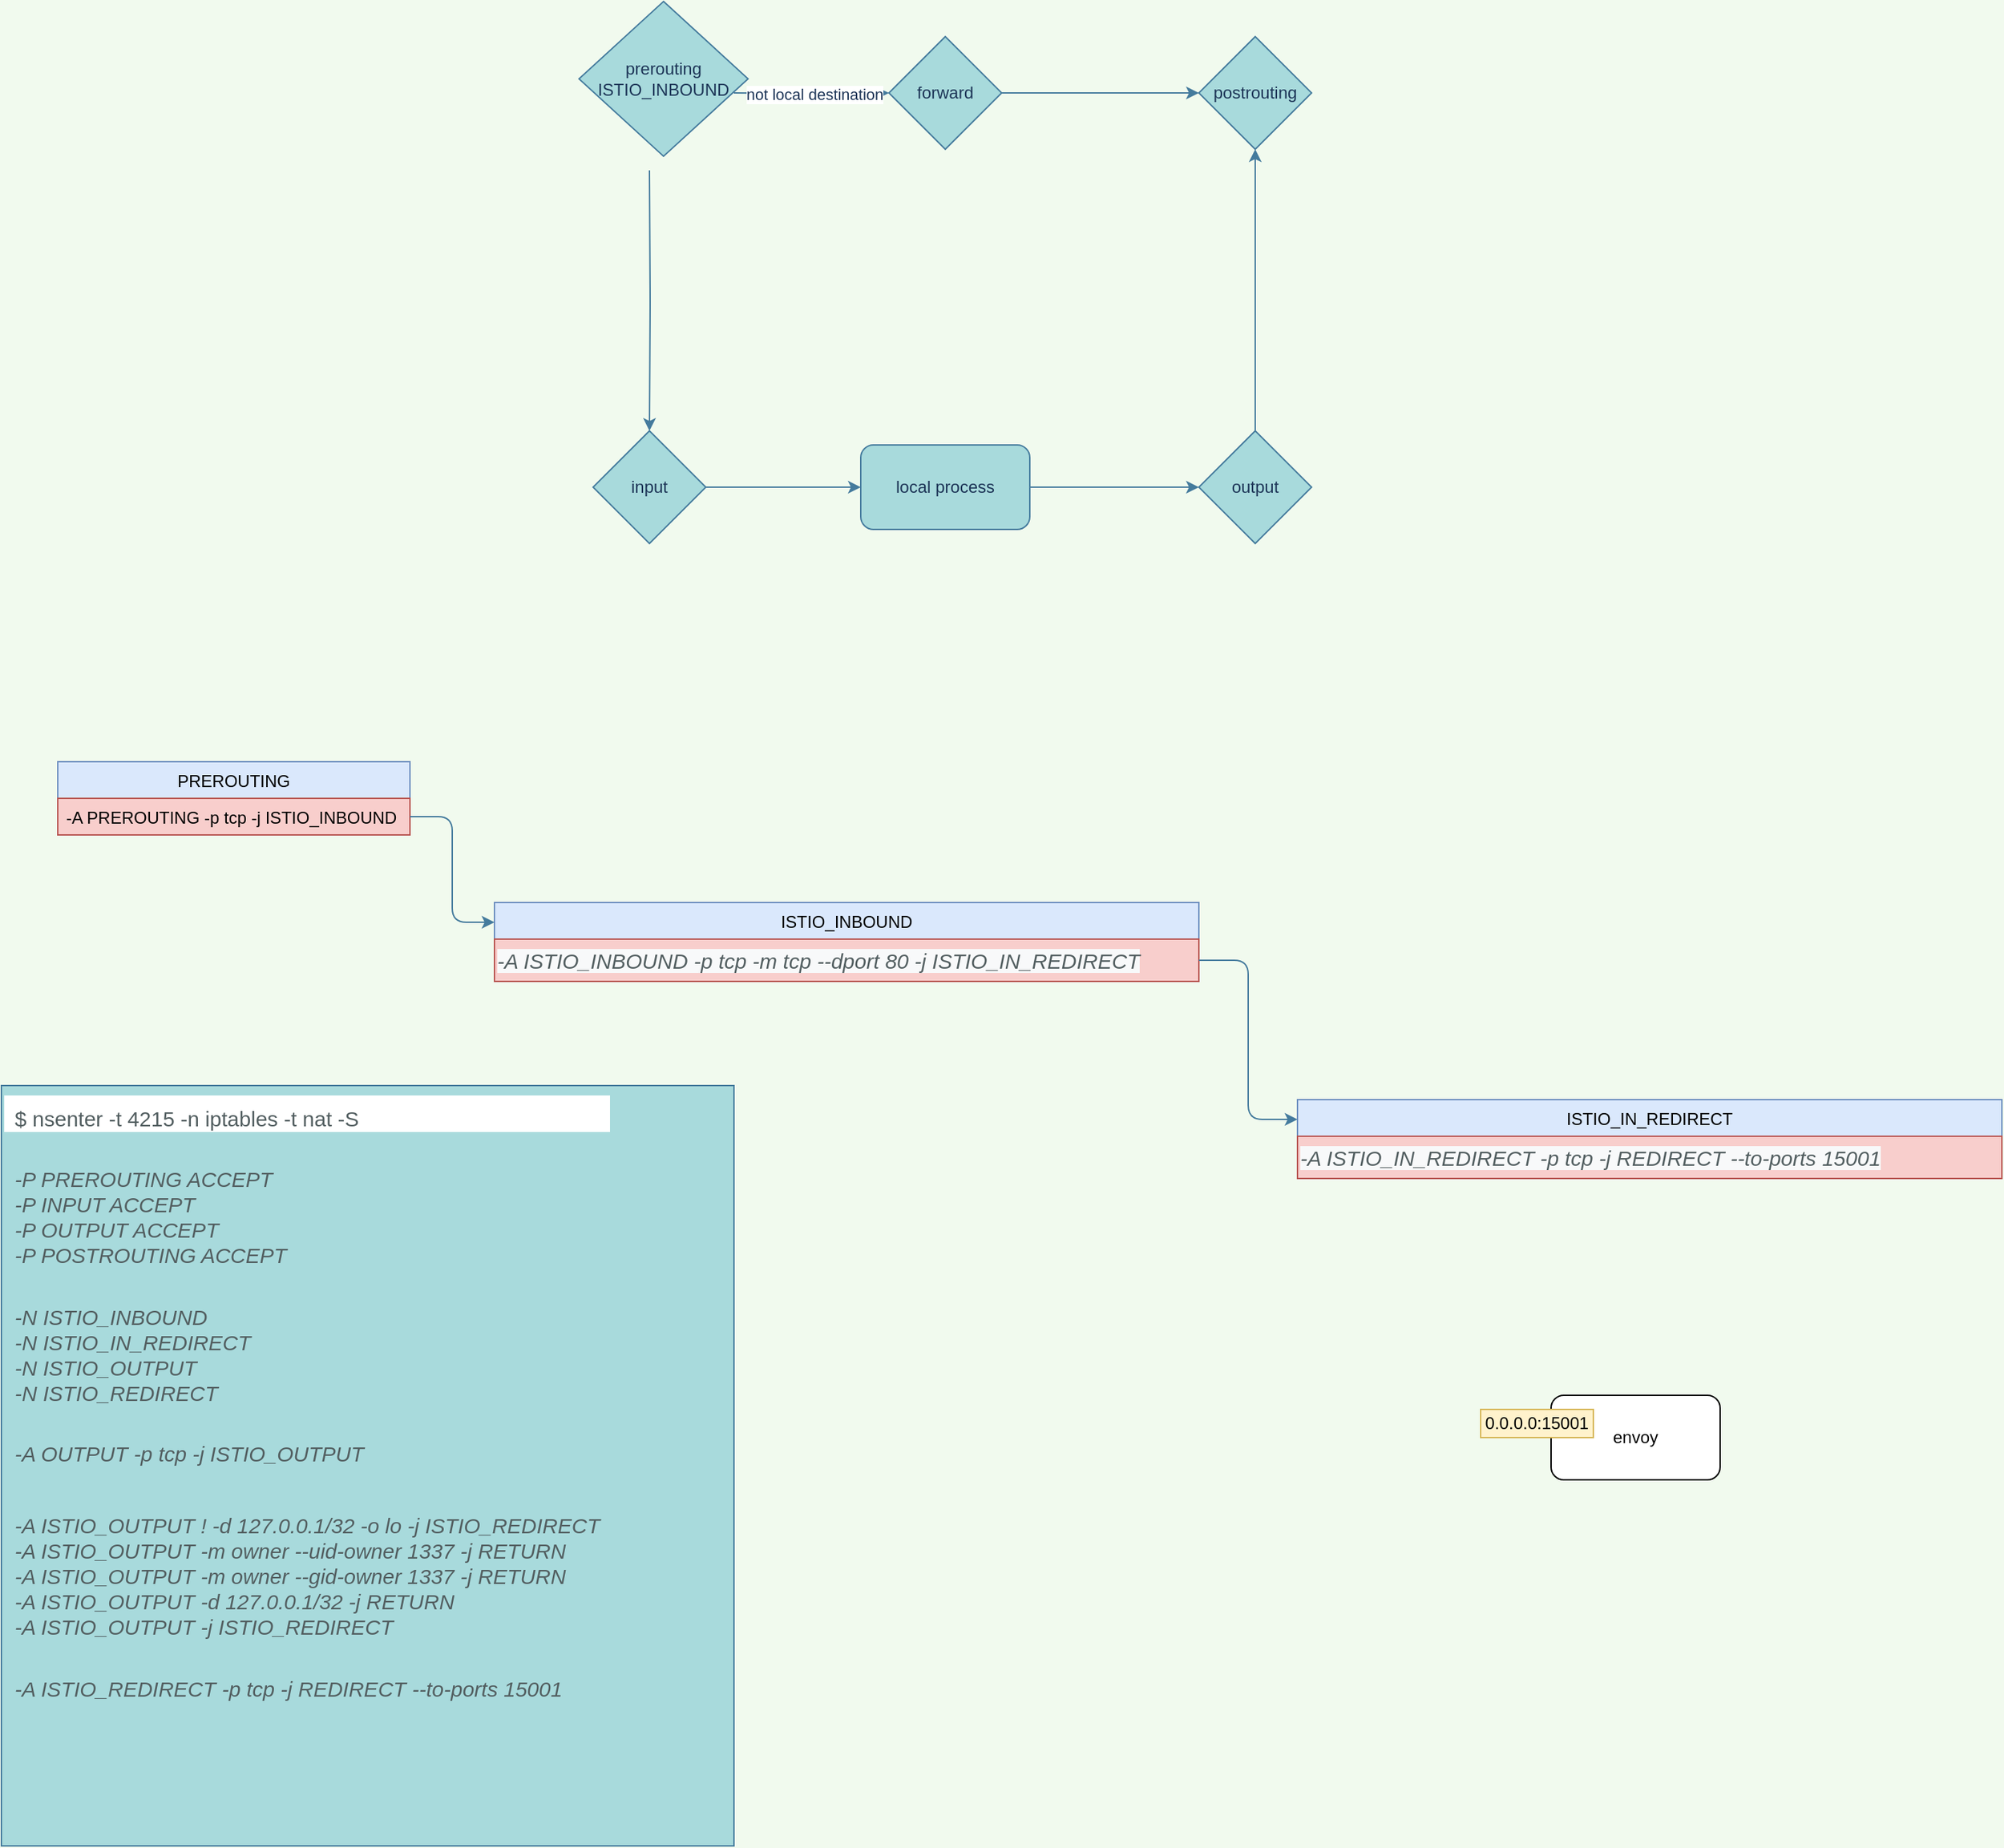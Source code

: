 <mxfile version="14.3.1" type="github">
  <diagram id="zq7h7F32NdjRwVXWEW0O" name="Page-1">
    <mxGraphModel dx="782" dy="1541" grid="1" gridSize="10" guides="1" tooltips="1" connect="1" arrows="1" fold="1" page="1" pageScale="1" pageWidth="850" pageHeight="1100" background="#F1FAEE" math="0" shadow="0">
      <root>
        <mxCell id="0" />
        <mxCell id="1" parent="0" />
        <mxCell id="S3gwO5U7PfDeGXOOmlJb-1" value="&lt;div class=&quot;command&quot; style=&quot;box-sizing: border-box ; margin: 0px ; padding: 0.5em 0.5em 0px ; border: 0px ; font-style: normal ; font-weight: 400 ; font-stretch: inherit ; line-height: inherit ; vertical-align: baseline ; color: rgb(83 , 95 , 97) ; letter-spacing: normal ; text-align: left ; text-indent: 0px ; text-transform: none ; word-spacing: 0px ; background-color: rgb(255 , 255 , 255) ; font-size: 15px&quot;&gt;&lt;font style=&quot;font-size: 15px&quot;&gt;$ nsenter -t 4215 -n iptables -t nat -S&lt;br&gt;&lt;/font&gt;&lt;/div&gt;&lt;div class=&quot;output&quot; style=&quot;box-sizing: border-box ; margin: 0px ; padding: 0px 0.5em 0.5em ; border: 0px ; font-style: italic ; font-weight: 400 ; font-stretch: inherit ; line-height: inherit ; vertical-align: baseline ; color: rgb(83 , 95 , 97) ; float: left ; clear: left ; min-width: 100% ; letter-spacing: normal ; text-align: left ; text-indent: 0px ; text-transform: none ; word-spacing: 0px ; font-size: 15px&quot;&gt;&lt;font style=&quot;font-size: 15px&quot;&gt;&lt;br&gt;&lt;/font&gt;&lt;/div&gt;&lt;div class=&quot;output&quot; style=&quot;box-sizing: border-box ; margin: 0px ; padding: 0px 0.5em 0.5em ; border: 0px ; font-style: italic ; font-weight: 400 ; font-stretch: inherit ; line-height: inherit ; vertical-align: baseline ; color: rgb(83 , 95 , 97) ; float: left ; clear: left ; min-width: 100% ; letter-spacing: normal ; text-align: left ; text-indent: 0px ; text-transform: none ; word-spacing: 0px ; font-size: 15px&quot;&gt;&lt;font style=&quot;font-size: 15px&quot;&gt;-P PREROUTING ACCEPT&lt;br&gt;-P INPUT ACCEPT&lt;br&gt;-P OUTPUT ACCEPT&lt;br&gt;-P POSTROUTING ACCEPT&lt;br&gt;&lt;br&gt;&lt;/font&gt;&lt;/div&gt;&lt;div class=&quot;output&quot; style=&quot;box-sizing: border-box ; margin: 0px ; padding: 0px 0.5em 0.5em ; border: 0px ; font-style: italic ; font-weight: 400 ; font-stretch: inherit ; line-height: inherit ; vertical-align: baseline ; color: rgb(83 , 95 , 97) ; float: left ; clear: left ; min-width: 100% ; letter-spacing: normal ; text-align: left ; text-indent: 0px ; text-transform: none ; word-spacing: 0px ; font-size: 15px&quot;&gt;&lt;font style=&quot;font-size: 15px&quot;&gt;-N ISTIO_INBOUND&lt;br&gt;-N ISTIO_IN_REDIRECT&lt;br&gt;-N ISTIO_OUTPUT&lt;br&gt;-N ISTIO_REDIRECT&lt;br&gt;&lt;br&gt;&lt;/font&gt;&lt;/div&gt;&lt;div class=&quot;output&quot; style=&quot;box-sizing: border-box ; margin: 0px ; padding: 0px 0.5em 0.5em ; border: 0px ; font-style: italic ; font-weight: 400 ; font-stretch: inherit ; line-height: inherit ; vertical-align: baseline ; color: rgb(83 , 95 , 97) ; float: left ; clear: left ; min-width: 100% ; letter-spacing: normal ; text-align: left ; text-indent: 0px ; text-transform: none ; word-spacing: 0px ; font-size: 15px&quot;&gt;&lt;font style=&quot;font-size: 15px&quot;&gt;-A OUTPUT -p tcp -j ISTIO_OUTPUT&lt;/font&gt;&lt;/div&gt;&lt;div class=&quot;output&quot; style=&quot;box-sizing: border-box ; margin: 0px ; padding: 0px 0.5em 0.5em ; border: 0px ; font-style: italic ; font-weight: 400 ; font-stretch: inherit ; line-height: inherit ; vertical-align: baseline ; color: rgb(83 , 95 , 97) ; float: left ; clear: left ; min-width: 100% ; letter-spacing: normal ; text-align: left ; text-indent: 0px ; text-transform: none ; word-spacing: 0px ; font-size: 15px&quot;&gt;&lt;font style=&quot;font-size: 15px&quot;&gt;&lt;br&gt;&lt;/font&gt;&lt;/div&gt;&lt;div class=&quot;output&quot; style=&quot;box-sizing: border-box ; margin: 0px ; padding: 0px 0.5em 0.5em ; border: 0px ; font-style: italic ; font-weight: 400 ; font-stretch: inherit ; line-height: inherit ; vertical-align: baseline ; color: rgb(83 , 95 , 97) ; float: left ; clear: left ; min-width: 100% ; letter-spacing: normal ; text-align: left ; text-indent: 0px ; text-transform: none ; word-spacing: 0px ; font-size: 15px&quot;&gt;&lt;font style=&quot;font-size: 15px&quot;&gt;-A ISTIO_OUTPUT ! -d 127.0.0.1/32 -o lo -j ISTIO_REDIRECT&lt;br&gt;-A ISTIO_OUTPUT -m owner --uid-owner 1337 -j RETURN&lt;br&gt;-A ISTIO_OUTPUT -m owner --gid-owner 1337 -j RETURN&lt;br&gt;-A ISTIO_OUTPUT -d 127.0.0.1/32 -j RETURN&lt;br&gt;-A ISTIO_OUTPUT -j ISTIO_REDIRECT&lt;br&gt;&lt;br&gt;&lt;/font&gt;&lt;/div&gt;&lt;div class=&quot;output&quot; style=&quot;box-sizing: border-box ; margin: 0px ; padding: 0px 0.5em 0.5em ; border: 0px ; font-style: italic ; font-weight: 400 ; font-stretch: inherit ; line-height: inherit ; vertical-align: baseline ; color: rgb(83 , 95 , 97) ; float: left ; clear: left ; min-width: 100% ; letter-spacing: normal ; text-align: left ; text-indent: 0px ; text-transform: none ; word-spacing: 0px ; font-size: 15px&quot;&gt;&lt;font style=&quot;font-size: 15px&quot;&gt;-A ISTIO_REDIRECT -p tcp -j REDIRECT --to-ports 15001&lt;/font&gt;&lt;/div&gt;" style="text;whiteSpace=wrap;html=1;fillColor=#A8DADC;strokeColor=#457B9D;fontColor=#1D3557;" parent="1" vertex="1">
          <mxGeometry x="280" y="240" width="520" height="540" as="geometry" />
        </mxCell>
        <mxCell id="S3gwO5U7PfDeGXOOmlJb-12" style="edgeStyle=orthogonalEdgeStyle;curved=0;rounded=1;sketch=0;orthogonalLoop=1;jettySize=auto;html=1;strokeColor=#457B9D;fillColor=#A8DADC;fontColor=#1D3557;entryX=0;entryY=0.5;entryDx=0;entryDy=0;" parent="1" source="S3gwO5U7PfDeGXOOmlJb-23" target="S3gwO5U7PfDeGXOOmlJb-19" edge="1">
          <mxGeometry relative="1" as="geometry">
            <mxPoint x="1080" y="-315" as="targetPoint" />
          </mxGeometry>
        </mxCell>
        <mxCell id="S3gwO5U7PfDeGXOOmlJb-22" style="edgeStyle=orthogonalEdgeStyle;curved=0;rounded=1;sketch=0;orthogonalLoop=1;jettySize=auto;html=1;strokeColor=#457B9D;fillColor=#A8DADC;fontColor=#1D3557;" parent="1" target="S3gwO5U7PfDeGXOOmlJb-20" edge="1">
          <mxGeometry relative="1" as="geometry">
            <mxPoint x="740" y="-410" as="sourcePoint" />
          </mxGeometry>
        </mxCell>
        <mxCell id="S3gwO5U7PfDeGXOOmlJb-11" value="prerouting&lt;br&gt;ISTIO_INBOUND" style="rhombus;whiteSpace=wrap;html=1;rounded=0;sketch=0;strokeColor=#457B9D;fillColor=#A8DADC;fontColor=#1D3557;" parent="1" vertex="1">
          <mxGeometry x="690" y="-530" width="120" height="110" as="geometry" />
        </mxCell>
        <mxCell id="S3gwO5U7PfDeGXOOmlJb-16" style="edgeStyle=orthogonalEdgeStyle;curved=0;rounded=1;sketch=0;orthogonalLoop=1;jettySize=auto;html=1;entryX=0;entryY=0.5;entryDx=0;entryDy=0;strokeColor=#457B9D;fillColor=#A8DADC;fontColor=#1D3557;" parent="1" source="S3gwO5U7PfDeGXOOmlJb-13" target="S3gwO5U7PfDeGXOOmlJb-15" edge="1">
          <mxGeometry relative="1" as="geometry" />
        </mxCell>
        <mxCell id="S3gwO5U7PfDeGXOOmlJb-13" value="local process" style="rounded=1;whiteSpace=wrap;html=1;sketch=0;strokeColor=#457B9D;fillColor=#A8DADC;fontColor=#1D3557;" parent="1" vertex="1">
          <mxGeometry x="890" y="-215" width="120" height="60" as="geometry" />
        </mxCell>
        <mxCell id="S3gwO5U7PfDeGXOOmlJb-26" style="edgeStyle=orthogonalEdgeStyle;curved=0;rounded=1;sketch=0;orthogonalLoop=1;jettySize=auto;html=1;entryX=0.5;entryY=1;entryDx=0;entryDy=0;strokeColor=#457B9D;fillColor=#A8DADC;fontColor=#1D3557;" parent="1" source="S3gwO5U7PfDeGXOOmlJb-15" target="S3gwO5U7PfDeGXOOmlJb-19" edge="1">
          <mxGeometry relative="1" as="geometry" />
        </mxCell>
        <mxCell id="S3gwO5U7PfDeGXOOmlJb-15" value="output" style="rhombus;whiteSpace=wrap;html=1;rounded=0;sketch=0;strokeColor=#457B9D;fillColor=#A8DADC;fontColor=#1D3557;" parent="1" vertex="1">
          <mxGeometry x="1130" y="-225" width="80" height="80" as="geometry" />
        </mxCell>
        <mxCell id="S3gwO5U7PfDeGXOOmlJb-19" value="postrouting" style="rhombus;whiteSpace=wrap;html=1;rounded=0;sketch=0;strokeColor=#457B9D;fillColor=#A8DADC;fontColor=#1D3557;" parent="1" vertex="1">
          <mxGeometry x="1130" y="-505" width="80" height="80" as="geometry" />
        </mxCell>
        <mxCell id="S3gwO5U7PfDeGXOOmlJb-27" style="edgeStyle=orthogonalEdgeStyle;curved=0;rounded=1;sketch=0;orthogonalLoop=1;jettySize=auto;html=1;strokeColor=#457B9D;fillColor=#A8DADC;fontColor=#1D3557;" parent="1" source="S3gwO5U7PfDeGXOOmlJb-20" target="S3gwO5U7PfDeGXOOmlJb-13" edge="1">
          <mxGeometry relative="1" as="geometry" />
        </mxCell>
        <mxCell id="S3gwO5U7PfDeGXOOmlJb-20" value="input" style="rhombus;whiteSpace=wrap;html=1;rounded=0;sketch=0;strokeColor=#457B9D;fillColor=#A8DADC;fontColor=#1D3557;" parent="1" vertex="1">
          <mxGeometry x="700" y="-225" width="80" height="80" as="geometry" />
        </mxCell>
        <mxCell id="S3gwO5U7PfDeGXOOmlJb-23" value="forward" style="rhombus;whiteSpace=wrap;html=1;rounded=0;sketch=0;strokeColor=#457B9D;fillColor=#A8DADC;fontColor=#1D3557;" parent="1" vertex="1">
          <mxGeometry x="910" y="-505" width="80" height="80" as="geometry" />
        </mxCell>
        <mxCell id="S3gwO5U7PfDeGXOOmlJb-24" style="edgeStyle=orthogonalEdgeStyle;curved=0;rounded=1;sketch=0;orthogonalLoop=1;jettySize=auto;html=1;strokeColor=#457B9D;fillColor=#A8DADC;fontColor=#1D3557;entryX=0;entryY=0.5;entryDx=0;entryDy=0;" parent="1" target="S3gwO5U7PfDeGXOOmlJb-23" edge="1">
          <mxGeometry relative="1" as="geometry">
            <mxPoint x="1130" y="-465" as="targetPoint" />
            <mxPoint x="800" y="-465" as="sourcePoint" />
          </mxGeometry>
        </mxCell>
        <mxCell id="S3gwO5U7PfDeGXOOmlJb-25" value="not local destination" style="edgeLabel;html=1;align=center;verticalAlign=middle;resizable=0;points=[];fontColor=#1D3557;" parent="S3gwO5U7PfDeGXOOmlJb-24" vertex="1" connectable="0">
          <mxGeometry x="-0.383" y="-3" relative="1" as="geometry">
            <mxPoint x="23" y="-3" as="offset" />
          </mxGeometry>
        </mxCell>
        <mxCell id="S3gwO5U7PfDeGXOOmlJb-30" value="PREROUTING" style="swimlane;fontStyle=0;childLayout=stackLayout;horizontal=1;startSize=26;fillColor=#dae8fc;horizontalStack=0;resizeParent=1;resizeParentMax=0;resizeLast=0;collapsible=1;marginBottom=0;rounded=0;sketch=0;strokeColor=#6c8ebf;" parent="1" vertex="1">
          <mxGeometry x="320" y="10" width="250" height="52" as="geometry" />
        </mxCell>
        <mxCell id="S3gwO5U7PfDeGXOOmlJb-32" value="-A PREROUTING -p tcp -j ISTIO_INBOUND  " style="text;strokeColor=#b85450;fillColor=#f8cecc;align=left;verticalAlign=top;spacingLeft=4;spacingRight=4;overflow=hidden;rotatable=0;points=[[0,0.5],[1,0.5]];portConstraint=eastwest;" parent="S3gwO5U7PfDeGXOOmlJb-30" vertex="1">
          <mxGeometry y="26" width="250" height="26" as="geometry" />
        </mxCell>
        <mxCell id="S3gwO5U7PfDeGXOOmlJb-34" value="ISTIO_INBOUND" style="swimlane;fontStyle=0;childLayout=stackLayout;horizontal=1;startSize=26;fillColor=#dae8fc;horizontalStack=0;resizeParent=1;resizeParentMax=0;resizeLast=0;collapsible=1;marginBottom=0;rounded=0;sketch=0;strokeColor=#6c8ebf;" parent="1" vertex="1">
          <mxGeometry x="630" y="110" width="500" height="56" as="geometry" />
        </mxCell>
        <mxCell id="S3gwO5U7PfDeGXOOmlJb-28" value="&lt;span style=&quot;color: rgb(83, 95, 97); font-family: helvetica; font-size: 15px; font-style: italic; font-weight: 400; letter-spacing: normal; text-align: left; text-indent: 0px; text-transform: none; word-spacing: 0px; background-color: rgb(248, 249, 250); display: inline; float: none;&quot;&gt;-A ISTIO_INBOUND -p tcp -m tcp --dport 80 -j ISTIO_IN_REDIRECT&lt;/span&gt;&lt;br style=&quot;color: rgb(83, 95, 97); font-family: helvetica; font-size: 15px; font-style: italic; font-weight: 400; letter-spacing: normal; text-align: left; text-indent: 0px; text-transform: none; word-spacing: 0px; background-color: rgb(248, 249, 250);&quot;&gt;" style="text;whiteSpace=wrap;html=1;fillColor=#f8cecc;strokeColor=#b85450;" parent="S3gwO5U7PfDeGXOOmlJb-34" vertex="1">
          <mxGeometry y="26" width="500" height="30" as="geometry" />
        </mxCell>
        <mxCell id="S3gwO5U7PfDeGXOOmlJb-36" style="edgeStyle=orthogonalEdgeStyle;curved=0;rounded=1;sketch=0;orthogonalLoop=1;jettySize=auto;html=1;entryX=0;entryY=0.25;entryDx=0;entryDy=0;strokeColor=#457B9D;fillColor=#A8DADC;fontColor=#1D3557;" parent="1" source="S3gwO5U7PfDeGXOOmlJb-32" target="S3gwO5U7PfDeGXOOmlJb-34" edge="1">
          <mxGeometry relative="1" as="geometry" />
        </mxCell>
        <mxCell id="S3gwO5U7PfDeGXOOmlJb-37" value="ISTIO_IN_REDIRECT" style="swimlane;fontStyle=0;childLayout=stackLayout;horizontal=1;startSize=26;fillColor=#dae8fc;horizontalStack=0;resizeParent=1;resizeParentMax=0;resizeLast=0;collapsible=1;marginBottom=0;rounded=0;sketch=0;strokeColor=#6c8ebf;" parent="1" vertex="1">
          <mxGeometry x="1200" y="250" width="500" height="56" as="geometry" />
        </mxCell>
        <mxCell id="S3gwO5U7PfDeGXOOmlJb-29" value="&lt;span style=&quot;color: rgb(83, 95, 97); font-family: helvetica; font-size: 15px; font-style: italic; font-weight: 400; letter-spacing: normal; text-align: left; text-indent: 0px; text-transform: none; word-spacing: 0px; background-color: rgb(248, 249, 250); display: inline; float: none;&quot;&gt;-A ISTIO_IN_REDIRECT -p tcp -j REDIRECT --to-ports 15001&lt;/span&gt;" style="text;whiteSpace=wrap;html=1;fillColor=#f8cecc;strokeColor=#b85450;" parent="S3gwO5U7PfDeGXOOmlJb-37" vertex="1">
          <mxGeometry y="26" width="500" height="30" as="geometry" />
        </mxCell>
        <mxCell id="S3gwO5U7PfDeGXOOmlJb-40" style="edgeStyle=orthogonalEdgeStyle;curved=0;rounded=1;sketch=0;orthogonalLoop=1;jettySize=auto;html=1;entryX=0;entryY=0.25;entryDx=0;entryDy=0;strokeColor=#457B9D;fillColor=#A8DADC;fontColor=#1D3557;" parent="1" source="S3gwO5U7PfDeGXOOmlJb-28" target="S3gwO5U7PfDeGXOOmlJb-37" edge="1">
          <mxGeometry relative="1" as="geometry" />
        </mxCell>
        <mxCell id="5EZbQXzs8iiL1ulFqNZB-1" value="envoy" style="rounded=1;whiteSpace=wrap;html=1;" parent="1" vertex="1">
          <mxGeometry x="1380" y="460" width="120" height="60" as="geometry" />
        </mxCell>
        <mxCell id="5EZbQXzs8iiL1ulFqNZB-2" value="0.0.0.0:15001" style="text;html=1;strokeColor=#d6b656;fillColor=#fff2cc;align=center;verticalAlign=middle;whiteSpace=wrap;rounded=0;" parent="1" vertex="1">
          <mxGeometry x="1330" y="470" width="80" height="20" as="geometry" />
        </mxCell>
      </root>
    </mxGraphModel>
  </diagram>
</mxfile>
